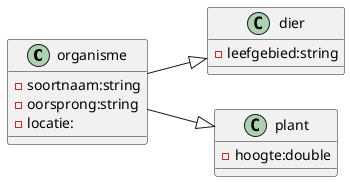 @startuml

left to right direction
    class organisme
    {
        -soortnaam:string
        -oorsprong:string
        -locatie:

    }
    class dier 
    {
        -leefgebied:string
    }
    class plant 
    {
        -hoogte:double

    }
organisme --|> dier
organisme --|> plant
@enduml